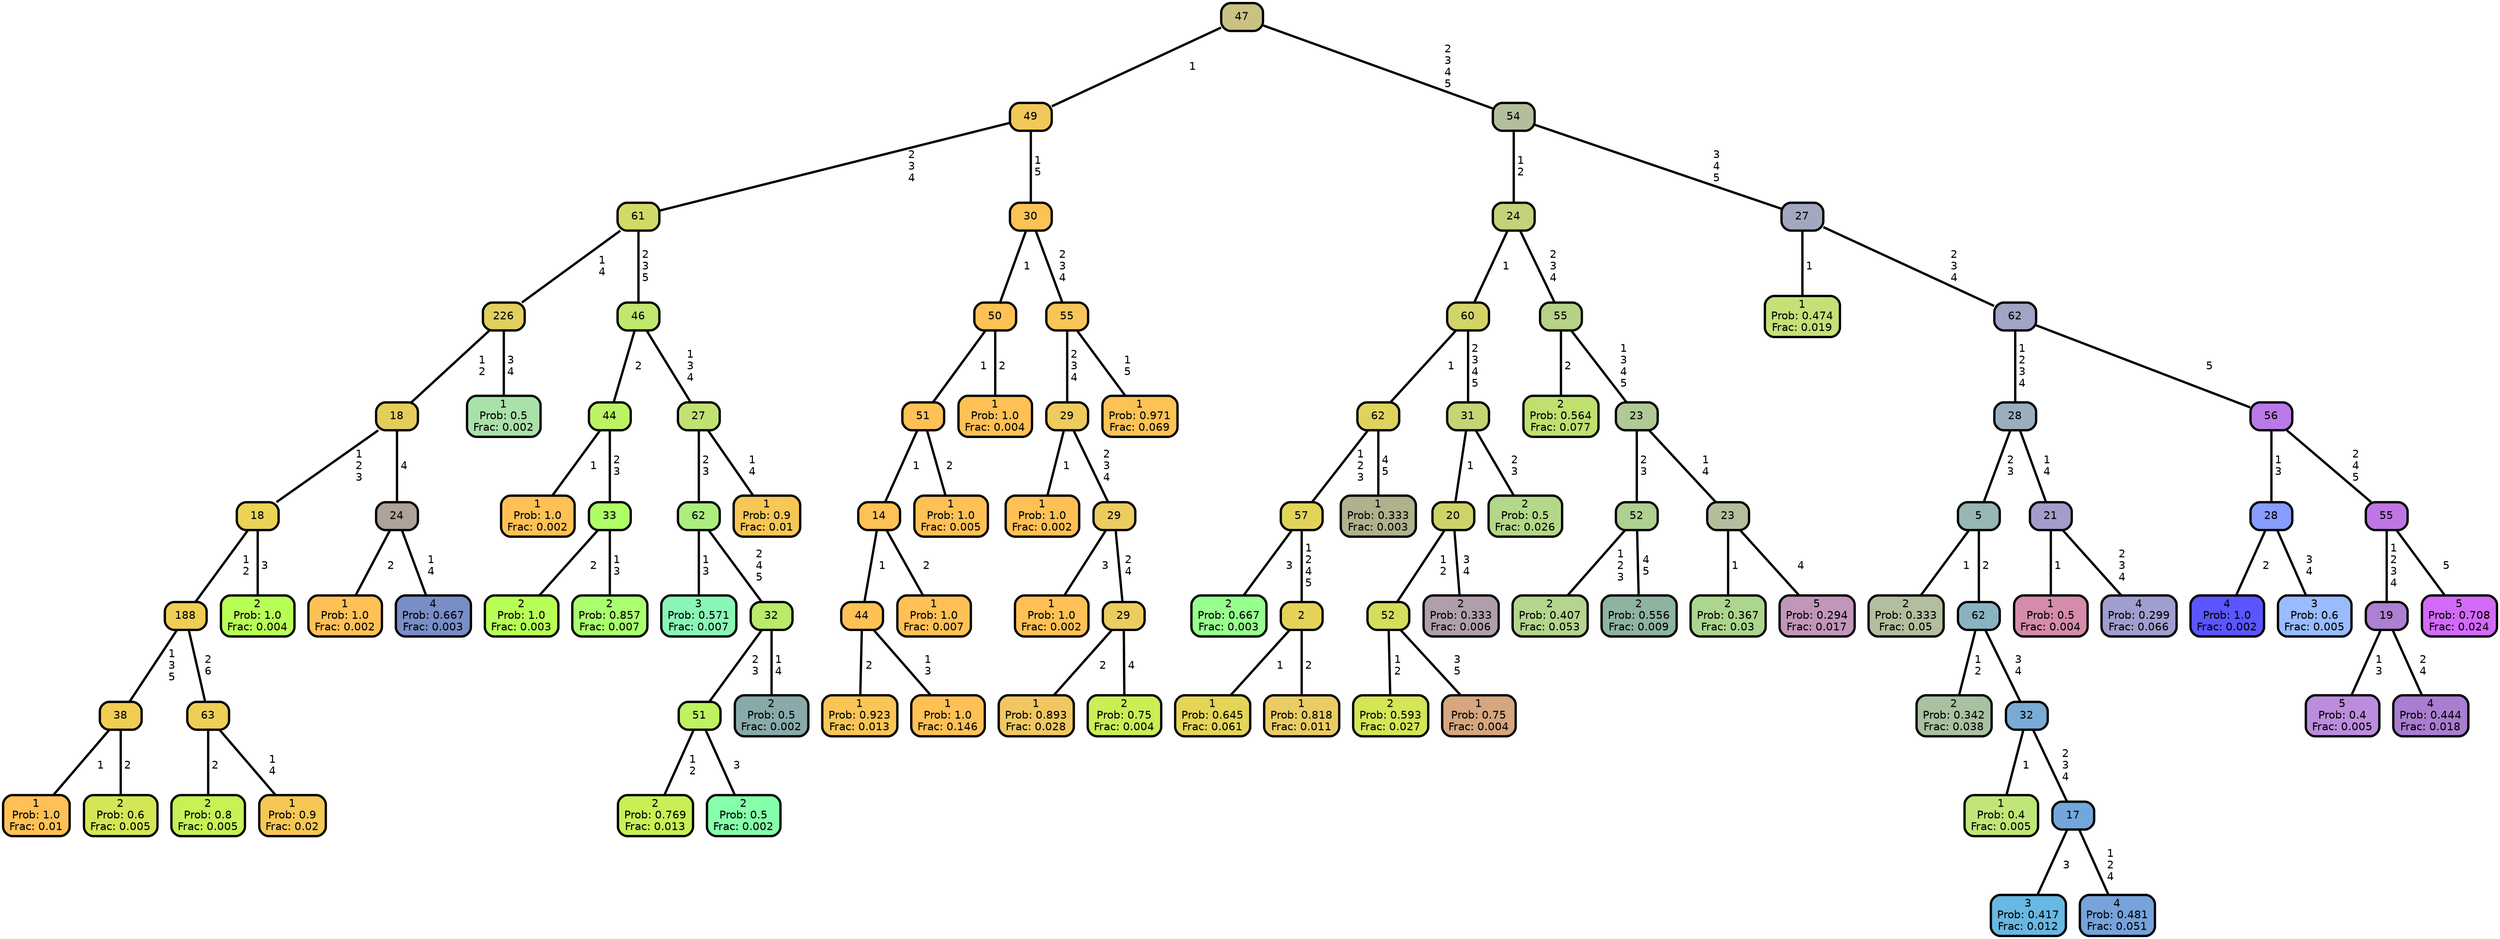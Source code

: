 graph Tree {
node [shape=box, style="filled, rounded",color="black",penwidth="3",fontcolor="black",                 fontname=helvetica] ;
graph [ranksep="0 equally", splines=straight,                 bgcolor=transparent, dpi=200] ;
edge [fontname=helvetica, color=black] ;
0 [label="1
Prob: 1.0
Frac: 0.01", fillcolor="#ffc155"] ;
1 [label="38", fillcolor="#f0cd55"] ;
2 [label="2
Prob: 0.6
Frac: 0.005", fillcolor="#d4e655"] ;
3 [label="188", fillcolor="#efce55"] ;
4 [label="2
Prob: 0.8
Frac: 0.005", fillcolor="#c6f255"] ;
5 [label="63", fillcolor="#edcf55"] ;
6 [label="1
Prob: 0.9
Frac: 0.02", fillcolor="#f7c755"] ;
7 [label="18", fillcolor="#ead355"] ;
8 [label="2
Prob: 1.0
Frac: 0.004", fillcolor="#b8ff55"] ;
9 [label="18", fillcolor="#e3ce5b"] ;
10 [label="1
Prob: 1.0
Frac: 0.002", fillcolor="#ffc155"] ;
11 [label="24", fillcolor="#aea299"] ;
12 [label="4
Prob: 0.667
Frac: 0.003", fillcolor="#798dc6"] ;
13 [label="226", fillcolor="#e1cf5f"] ;
14 [label="1
Prob: 0.5
Frac: 0.002", fillcolor="#aae0aa"] ;
15 [label="61", fillcolor="#d1da66"] ;
16 [label="1
Prob: 1.0
Frac: 0.002", fillcolor="#ffc155"] ;
17 [label="44", fillcolor="#bbf463"] ;
18 [label="2
Prob: 1.0
Frac: 0.003", fillcolor="#b8ff55"] ;
19 [label="33", fillcolor="#aeff66"] ;
20 [label="2
Prob: 0.857
Frac: 0.007", fillcolor="#a9ff6d"] ;
21 [label="46", fillcolor="#c0e76e"] ;
22 [label="3
Prob: 0.571
Frac: 0.007", fillcolor="#89f6b6"] ;
23 [label="62", fillcolor="#abed7f"] ;
24 [label="2
Prob: 0.769
Frac: 0.013", fillcolor="#c8f055"] ;
25 [label="51", fillcolor="#bff260"] ;
26 [label="2
Prob: 0.5
Frac: 0.002", fillcolor="#86ffaa"] ;
27 [label="32", fillcolor="#b9ea69"] ;
28 [label="2
Prob: 0.5
Frac: 0.002", fillcolor="#89aaaa"] ;
29 [label="27", fillcolor="#c1e273"] ;
30 [label="1
Prob: 0.9
Frac: 0.01", fillcolor="#f7c755"] ;
31 [label="49", fillcolor="#f1c85a"] ;
32 [label="1
Prob: 0.923
Frac: 0.013", fillcolor="#f9c555"] ;
33 [label="44", fillcolor="#fec155"] ;
34 [label="1
Prob: 1.0
Frac: 0.146", fillcolor="#ffc155"] ;
35 [label="14", fillcolor="#fec155"] ;
36 [label="1
Prob: 1.0
Frac: 0.007", fillcolor="#ffc155"] ;
37 [label="51", fillcolor="#fec155"] ;
38 [label="1
Prob: 1.0
Frac: 0.005", fillcolor="#ffc155"] ;
39 [label="50", fillcolor="#fec155"] ;
40 [label="1
Prob: 1.0
Frac: 0.004", fillcolor="#ffc155"] ;
41 [label="30", fillcolor="#fcc256"] ;
42 [label="1
Prob: 1.0
Frac: 0.002", fillcolor="#ffc155"] ;
43 [label="29", fillcolor="#edcb5e"] ;
44 [label="1
Prob: 1.0
Frac: 0.002", fillcolor="#ffc155"] ;
45 [label="29", fillcolor="#eccb5f"] ;
46 [label="1
Prob: 0.893
Frac: 0.028", fillcolor="#f0c761"] ;
47 [label="29", fillcolor="#ebcc5f"] ;
48 [label="2
Prob: 0.75
Frac: 0.004", fillcolor="#c9ef55"] ;
49 [label="55", fillcolor="#f7c558"] ;
50 [label="1
Prob: 0.971
Frac: 0.069", fillcolor="#fcc255"] ;
51 [label="47", fillcolor="#cac283"] ;
52 [label="2
Prob: 0.667
Frac: 0.003", fillcolor="#97ff8d"] ;
53 [label="57", fillcolor="#e1d45b"] ;
54 [label="1
Prob: 0.645
Frac: 0.061", fillcolor="#e4d457"] ;
55 [label="2", fillcolor="#e5d359"] ;
56 [label="1
Prob: 0.818
Frac: 0.011", fillcolor="#e9cc64"] ;
57 [label="62", fillcolor="#e0d35d"] ;
58 [label="1
Prob: 0.333
Frac: 0.003", fillcolor="#b0b18d"] ;
59 [label="60", fillcolor="#d3d468"] ;
60 [label="2
Prob: 0.593
Frac: 0.027", fillcolor="#d4e555"] ;
61 [label="52", fillcolor="#d5dd5a"] ;
62 [label="1
Prob: 0.75
Frac: 0.004", fillcolor="#d5a67f"] ;
63 [label="20", fillcolor="#cfd367"] ;
64 [label="2
Prob: 0.333
Frac: 0.006", fillcolor="#b09faa"] ;
65 [label="31", fillcolor="#c4d575"] ;
66 [label="2
Prob: 0.5
Frac: 0.026", fillcolor="#b4d889"] ;
67 [label="24", fillcolor="#c3d379"] ;
68 [label="2
Prob: 0.564
Frac: 0.077", fillcolor="#bfe06f"] ;
69 [label="55", fillcolor="#b6d285"] ;
70 [label="2
Prob: 0.407
Frac: 0.053", fillcolor="#b3d58d"] ;
71 [label="52", fillcolor="#aed090"] ;
72 [label="2
Prob: 0.556
Frac: 0.009", fillcolor="#8eb3a0"] ;
73 [label="23", fillcolor="#b0c995"] ;
74 [label="2
Prob: 0.367
Frac: 0.03", fillcolor="#acd58d"] ;
75 [label="23", fillcolor="#b4be9d"] ;
76 [label="5
Prob: 0.294
Frac: 0.017", fillcolor="#c196b9"] ;
77 [label="54", fillcolor="#b3bf9b"] ;
78 [label="1
Prob: 0.474
Frac: 0.019", fillcolor="#c4e178"] ;
79 [label="27", fillcolor="#a3a8c1"] ;
80 [label="2
Prob: 0.333
Frac: 0.05", fillcolor="#b2be9e"] ;
81 [label="5", fillcolor="#97b6b6"] ;
82 [label="2
Prob: 0.342
Frac: 0.038", fillcolor="#a9c0a1"] ;
83 [label="62", fillcolor="#8ab3c2"] ;
84 [label="1
Prob: 0.4
Frac: 0.005", fillcolor="#c0e677"] ;
85 [label="32", fillcolor="#79abd5"] ;
86 [label="3
Prob: 0.417
Frac: 0.012", fillcolor="#67b8e2"] ;
87 [label="17", fillcolor="#73a7dc"] ;
88 [label="4
Prob: 0.481
Frac: 0.051", fillcolor="#76a3db"] ;
89 [label="28", fillcolor="#9baebd"] ;
90 [label="1
Prob: 0.5
Frac: 0.004", fillcolor="#d58baa"] ;
91 [label="21", fillcolor="#a39dcc"] ;
92 [label="4
Prob: 0.299
Frac: 0.066", fillcolor="#a09ece"] ;
93 [label="62", fillcolor="#a0a4c5"] ;
94 [label="4
Prob: 1.0
Frac: 0.002", fillcolor="#5a55ff"] ;
95 [label="28", fillcolor="#879dff"] ;
96 [label="3
Prob: 0.6
Frac: 0.005", fillcolor="#99bbff"] ;
97 [label="56", fillcolor="#b97ae8"] ;
98 [label="5
Prob: 0.4
Frac: 0.005", fillcolor="#bc8cdd"] ;
99 [label="19", fillcolor="#ad80d2"] ;
100 [label="4
Prob: 0.444
Frac: 0.018", fillcolor="#a97dcf"] ;
101 [label="55", fillcolor="#c075e5"] ;
102 [label="5
Prob: 0.708
Frac: 0.024", fillcolor="#d26af7"] ;
1 -- 0 [label=" 1",penwidth=3] ;
1 -- 2 [label=" 2",penwidth=3] ;
3 -- 1 [label=" 1\n 3\n 5",penwidth=3] ;
3 -- 5 [label=" 2\n 6",penwidth=3] ;
5 -- 4 [label=" 2",penwidth=3] ;
5 -- 6 [label=" 1\n 4",penwidth=3] ;
7 -- 3 [label=" 1\n 2",penwidth=3] ;
7 -- 8 [label=" 3",penwidth=3] ;
9 -- 7 [label=" 1\n 2\n 3",penwidth=3] ;
9 -- 11 [label=" 4",penwidth=3] ;
11 -- 10 [label=" 2",penwidth=3] ;
11 -- 12 [label=" 1\n 4",penwidth=3] ;
13 -- 9 [label=" 1\n 2",penwidth=3] ;
13 -- 14 [label=" 3\n 4",penwidth=3] ;
15 -- 13 [label=" 1\n 4",penwidth=3] ;
15 -- 21 [label=" 2\n 3\n 5",penwidth=3] ;
17 -- 16 [label=" 1",penwidth=3] ;
17 -- 19 [label=" 2\n 3",penwidth=3] ;
19 -- 18 [label=" 2",penwidth=3] ;
19 -- 20 [label=" 1\n 3",penwidth=3] ;
21 -- 17 [label=" 2",penwidth=3] ;
21 -- 29 [label=" 1\n 3\n 4",penwidth=3] ;
23 -- 22 [label=" 1\n 3",penwidth=3] ;
23 -- 27 [label=" 2\n 4\n 5",penwidth=3] ;
25 -- 24 [label=" 1\n 2",penwidth=3] ;
25 -- 26 [label=" 3",penwidth=3] ;
27 -- 25 [label=" 2\n 3",penwidth=3] ;
27 -- 28 [label=" 1\n 4",penwidth=3] ;
29 -- 23 [label=" 2\n 3",penwidth=3] ;
29 -- 30 [label=" 1\n 4",penwidth=3] ;
31 -- 15 [label=" 2\n 3\n 4",penwidth=3] ;
31 -- 41 [label=" 1\n 5",penwidth=3] ;
33 -- 32 [label=" 2",penwidth=3] ;
33 -- 34 [label=" 1\n 3",penwidth=3] ;
35 -- 33 [label=" 1",penwidth=3] ;
35 -- 36 [label=" 2",penwidth=3] ;
37 -- 35 [label=" 1",penwidth=3] ;
37 -- 38 [label=" 2",penwidth=3] ;
39 -- 37 [label=" 1",penwidth=3] ;
39 -- 40 [label=" 2",penwidth=3] ;
41 -- 39 [label=" 1",penwidth=3] ;
41 -- 49 [label=" 2\n 3\n 4",penwidth=3] ;
43 -- 42 [label=" 1",penwidth=3] ;
43 -- 45 [label=" 2\n 3\n 4",penwidth=3] ;
45 -- 44 [label=" 3",penwidth=3] ;
45 -- 47 [label=" 2\n 4",penwidth=3] ;
47 -- 46 [label=" 2",penwidth=3] ;
47 -- 48 [label=" 4",penwidth=3] ;
49 -- 43 [label=" 2\n 3\n 4",penwidth=3] ;
49 -- 50 [label=" 1\n 5",penwidth=3] ;
51 -- 31 [label=" 1",penwidth=3] ;
51 -- 77 [label=" 2\n 3\n 4\n 5",penwidth=3] ;
53 -- 52 [label=" 3",penwidth=3] ;
53 -- 55 [label=" 1\n 2\n 4\n 5",penwidth=3] ;
55 -- 54 [label=" 1",penwidth=3] ;
55 -- 56 [label=" 2",penwidth=3] ;
57 -- 53 [label=" 1\n 2\n 3",penwidth=3] ;
57 -- 58 [label=" 4\n 5",penwidth=3] ;
59 -- 57 [label=" 1",penwidth=3] ;
59 -- 65 [label=" 2\n 3\n 4\n 5",penwidth=3] ;
61 -- 60 [label=" 1\n 2",penwidth=3] ;
61 -- 62 [label=" 3\n 5",penwidth=3] ;
63 -- 61 [label=" 1\n 2",penwidth=3] ;
63 -- 64 [label=" 3\n 4",penwidth=3] ;
65 -- 63 [label=" 1",penwidth=3] ;
65 -- 66 [label=" 2\n 3",penwidth=3] ;
67 -- 59 [label=" 1",penwidth=3] ;
67 -- 69 [label=" 2\n 3\n 4",penwidth=3] ;
69 -- 68 [label=" 2",penwidth=3] ;
69 -- 73 [label=" 1\n 3\n 4\n 5",penwidth=3] ;
71 -- 70 [label=" 1\n 2\n 3",penwidth=3] ;
71 -- 72 [label=" 4\n 5",penwidth=3] ;
73 -- 71 [label=" 2\n 3",penwidth=3] ;
73 -- 75 [label=" 1\n 4",penwidth=3] ;
75 -- 74 [label=" 1",penwidth=3] ;
75 -- 76 [label=" 4",penwidth=3] ;
77 -- 67 [label=" 1\n 2",penwidth=3] ;
77 -- 79 [label=" 3\n 4\n 5",penwidth=3] ;
79 -- 78 [label=" 1",penwidth=3] ;
79 -- 93 [label=" 2\n 3\n 4",penwidth=3] ;
81 -- 80 [label=" 1",penwidth=3] ;
81 -- 83 [label=" 2",penwidth=3] ;
83 -- 82 [label=" 1\n 2",penwidth=3] ;
83 -- 85 [label=" 3\n 4",penwidth=3] ;
85 -- 84 [label=" 1",penwidth=3] ;
85 -- 87 [label=" 2\n 3\n 4",penwidth=3] ;
87 -- 86 [label=" 3",penwidth=3] ;
87 -- 88 [label=" 1\n 2\n 4",penwidth=3] ;
89 -- 81 [label=" 2\n 3",penwidth=3] ;
89 -- 91 [label=" 1\n 4",penwidth=3] ;
91 -- 90 [label=" 1",penwidth=3] ;
91 -- 92 [label=" 2\n 3\n 4",penwidth=3] ;
93 -- 89 [label=" 1\n 2\n 3\n 4",penwidth=3] ;
93 -- 97 [label=" 5",penwidth=3] ;
95 -- 94 [label=" 2",penwidth=3] ;
95 -- 96 [label=" 3\n 4",penwidth=3] ;
97 -- 95 [label=" 1\n 3",penwidth=3] ;
97 -- 101 [label=" 2\n 4\n 5",penwidth=3] ;
99 -- 98 [label=" 1\n 3",penwidth=3] ;
99 -- 100 [label=" 2\n 4",penwidth=3] ;
101 -- 99 [label=" 1\n 2\n 3\n 4",penwidth=3] ;
101 -- 102 [label=" 5",penwidth=3] ;
{rank = same;}}
